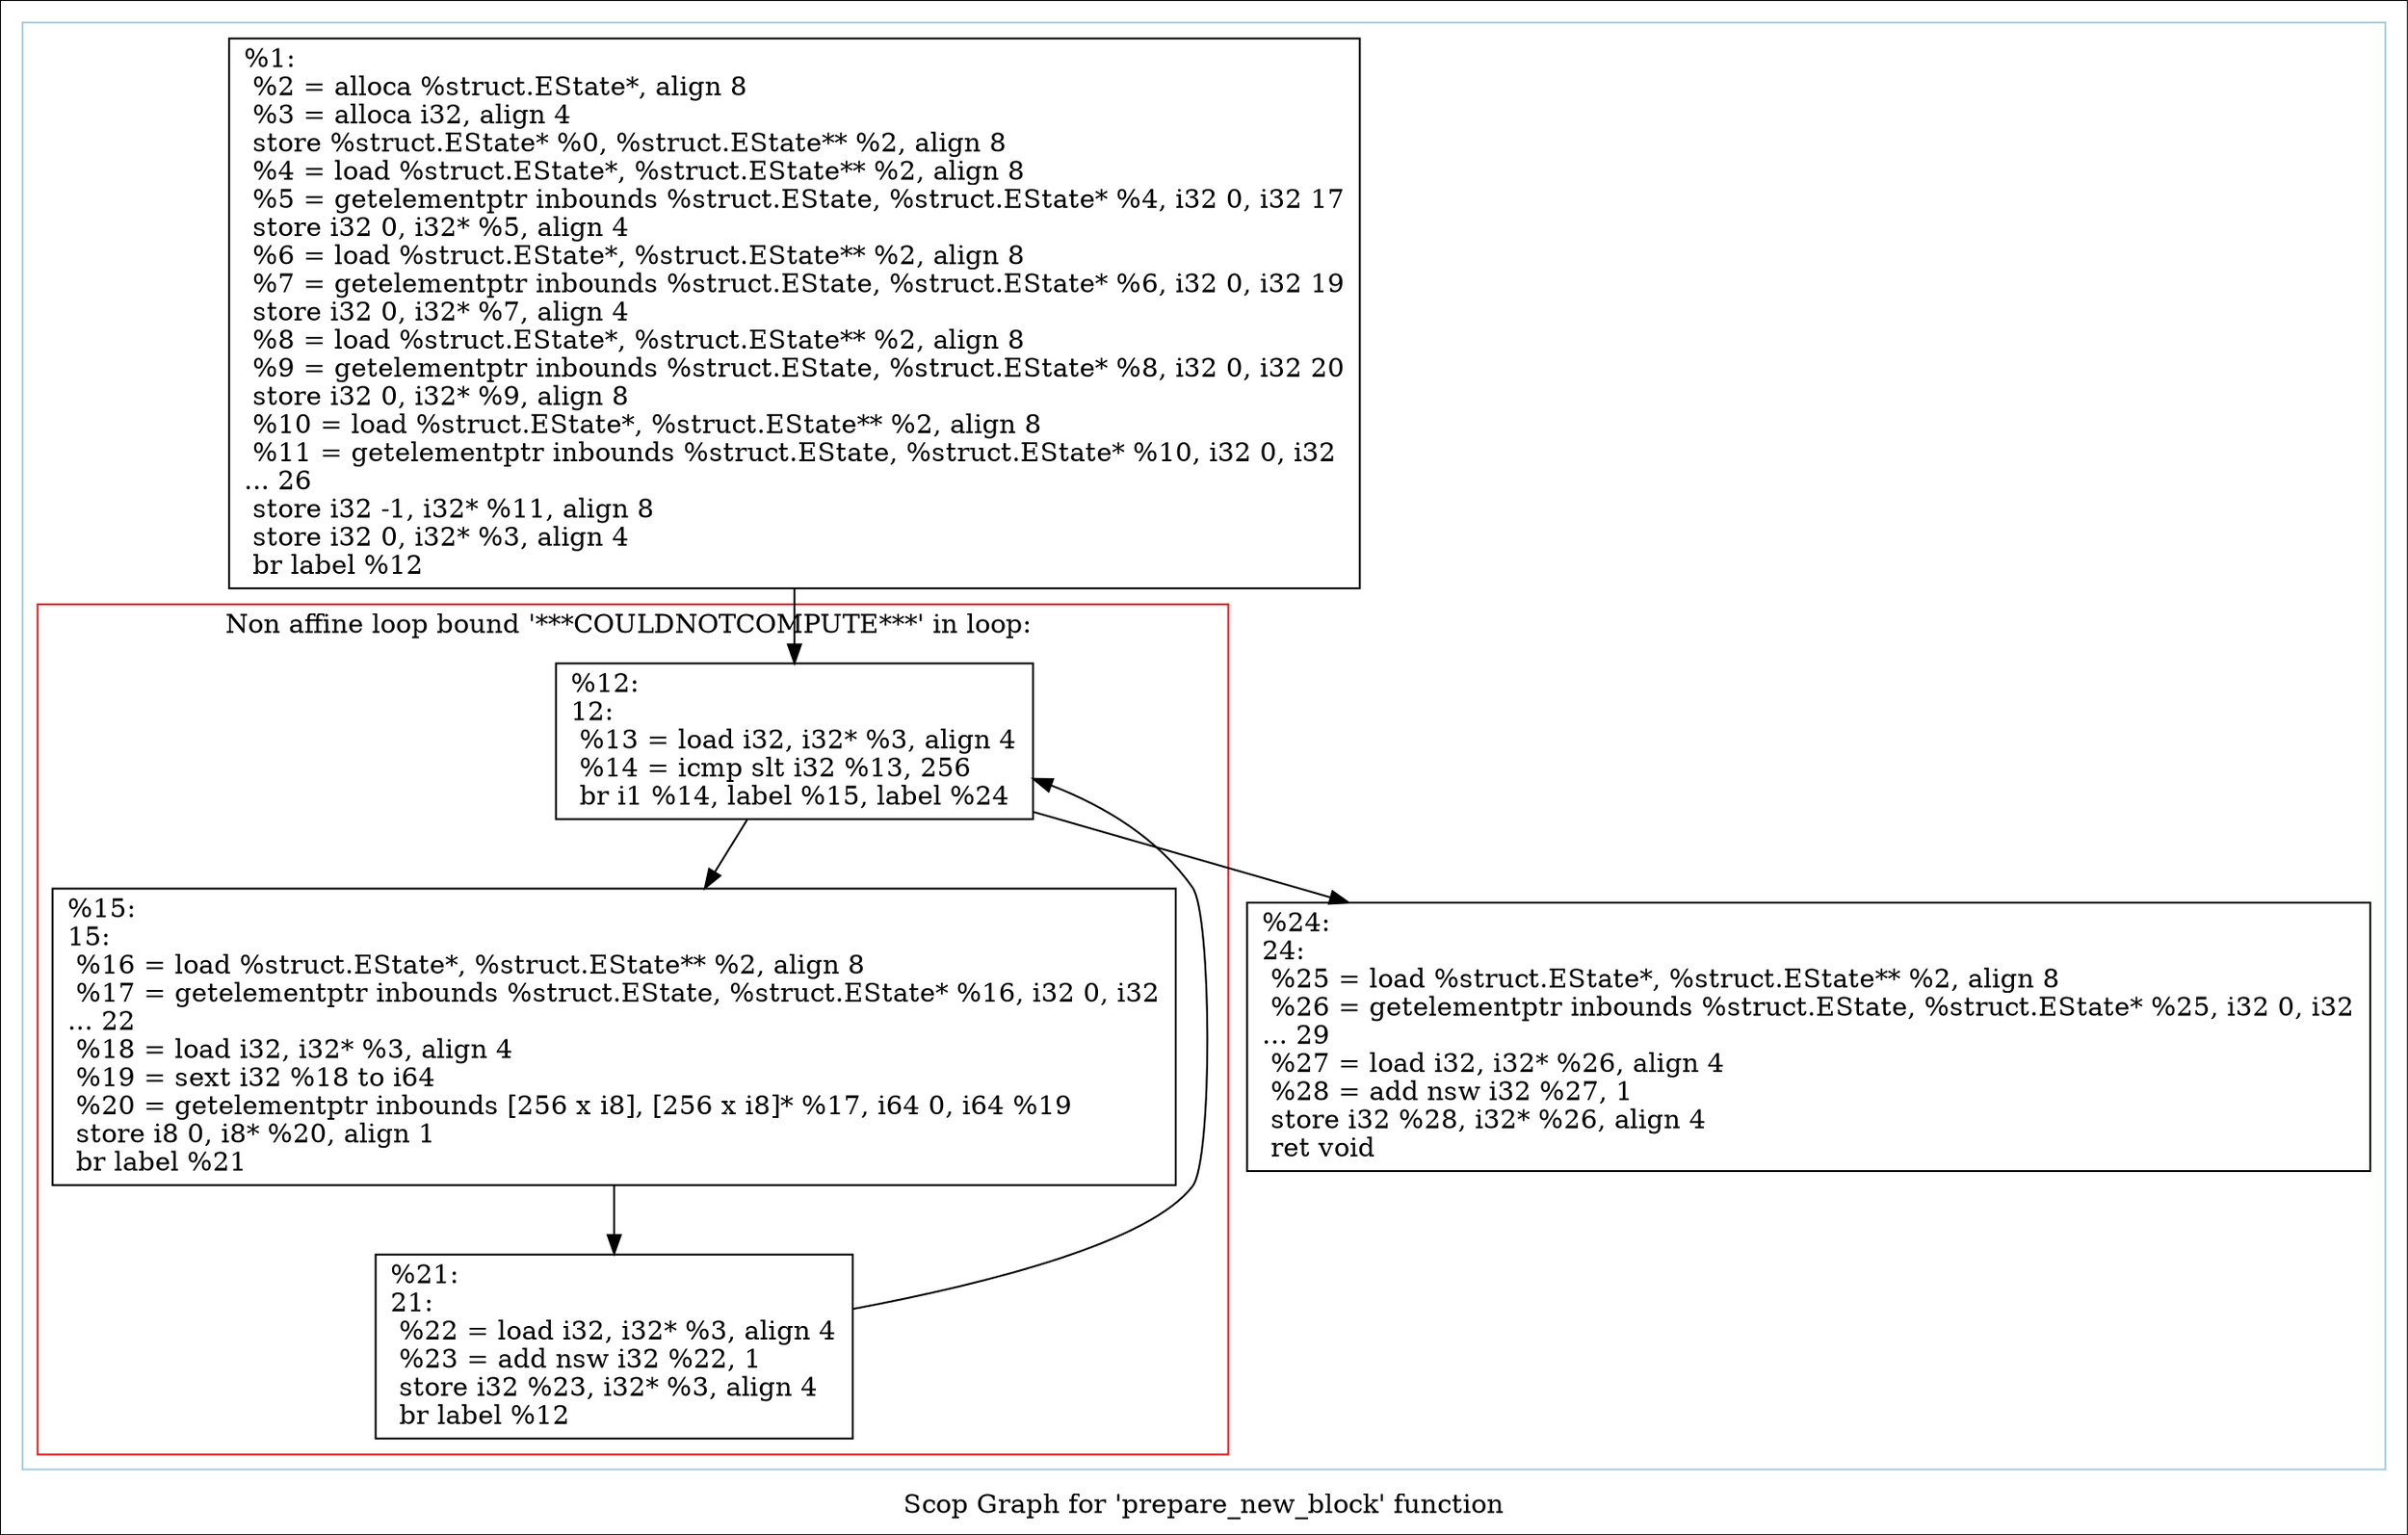 digraph "Scop Graph for 'prepare_new_block' function" {
	label="Scop Graph for 'prepare_new_block' function";

	Node0x2800330 [shape=record,label="{%1:\l  %2 = alloca %struct.EState*, align 8\l  %3 = alloca i32, align 4\l  store %struct.EState* %0, %struct.EState** %2, align 8\l  %4 = load %struct.EState*, %struct.EState** %2, align 8\l  %5 = getelementptr inbounds %struct.EState, %struct.EState* %4, i32 0, i32 17\l  store i32 0, i32* %5, align 4\l  %6 = load %struct.EState*, %struct.EState** %2, align 8\l  %7 = getelementptr inbounds %struct.EState, %struct.EState* %6, i32 0, i32 19\l  store i32 0, i32* %7, align 4\l  %8 = load %struct.EState*, %struct.EState** %2, align 8\l  %9 = getelementptr inbounds %struct.EState, %struct.EState* %8, i32 0, i32 20\l  store i32 0, i32* %9, align 8\l  %10 = load %struct.EState*, %struct.EState** %2, align 8\l  %11 = getelementptr inbounds %struct.EState, %struct.EState* %10, i32 0, i32\l... 26\l  store i32 -1, i32* %11, align 8\l  store i32 0, i32* %3, align 4\l  br label %12\l}"];
	Node0x2800330 -> Node0x28ca060;
	Node0x28ca060 [shape=record,label="{%12:\l12:                                               \l  %13 = load i32, i32* %3, align 4\l  %14 = icmp slt i32 %13, 256\l  br i1 %14, label %15, label %24\l}"];
	Node0x28ca060 -> Node0x2886150;
	Node0x28ca060 -> Node0x284f240;
	Node0x2886150 [shape=record,label="{%15:\l15:                                               \l  %16 = load %struct.EState*, %struct.EState** %2, align 8\l  %17 = getelementptr inbounds %struct.EState, %struct.EState* %16, i32 0, i32\l... 22\l  %18 = load i32, i32* %3, align 4\l  %19 = sext i32 %18 to i64\l  %20 = getelementptr inbounds [256 x i8], [256 x i8]* %17, i64 0, i64 %19\l  store i8 0, i8* %20, align 1\l  br label %21\l}"];
	Node0x2886150 -> Node0x28406b0;
	Node0x28406b0 [shape=record,label="{%21:\l21:                                               \l  %22 = load i32, i32* %3, align 4\l  %23 = add nsw i32 %22, 1\l  store i32 %23, i32* %3, align 4\l  br label %12\l}"];
	Node0x28406b0 -> Node0x28ca060[constraint=false];
	Node0x284f240 [shape=record,label="{%24:\l24:                                               \l  %25 = load %struct.EState*, %struct.EState** %2, align 8\l  %26 = getelementptr inbounds %struct.EState, %struct.EState* %25, i32 0, i32\l... 29\l  %27 = load i32, i32* %26, align 4\l  %28 = add nsw i32 %27, 1\l  store i32 %28, i32* %26, align 4\l  ret void\l}"];
	colorscheme = "paired12"
        subgraph cluster_0x2a026a0 {
          label = "";
          style = solid;
          color = 1
          subgraph cluster_0x29125a0 {
            label = "Non affine loop bound '***COULDNOTCOMPUTE***' in loop: ";
            style = solid;
            color = 6
            Node0x28ca060;
            Node0x2886150;
            Node0x28406b0;
          }
          Node0x2800330;
          Node0x284f240;
        }
}
